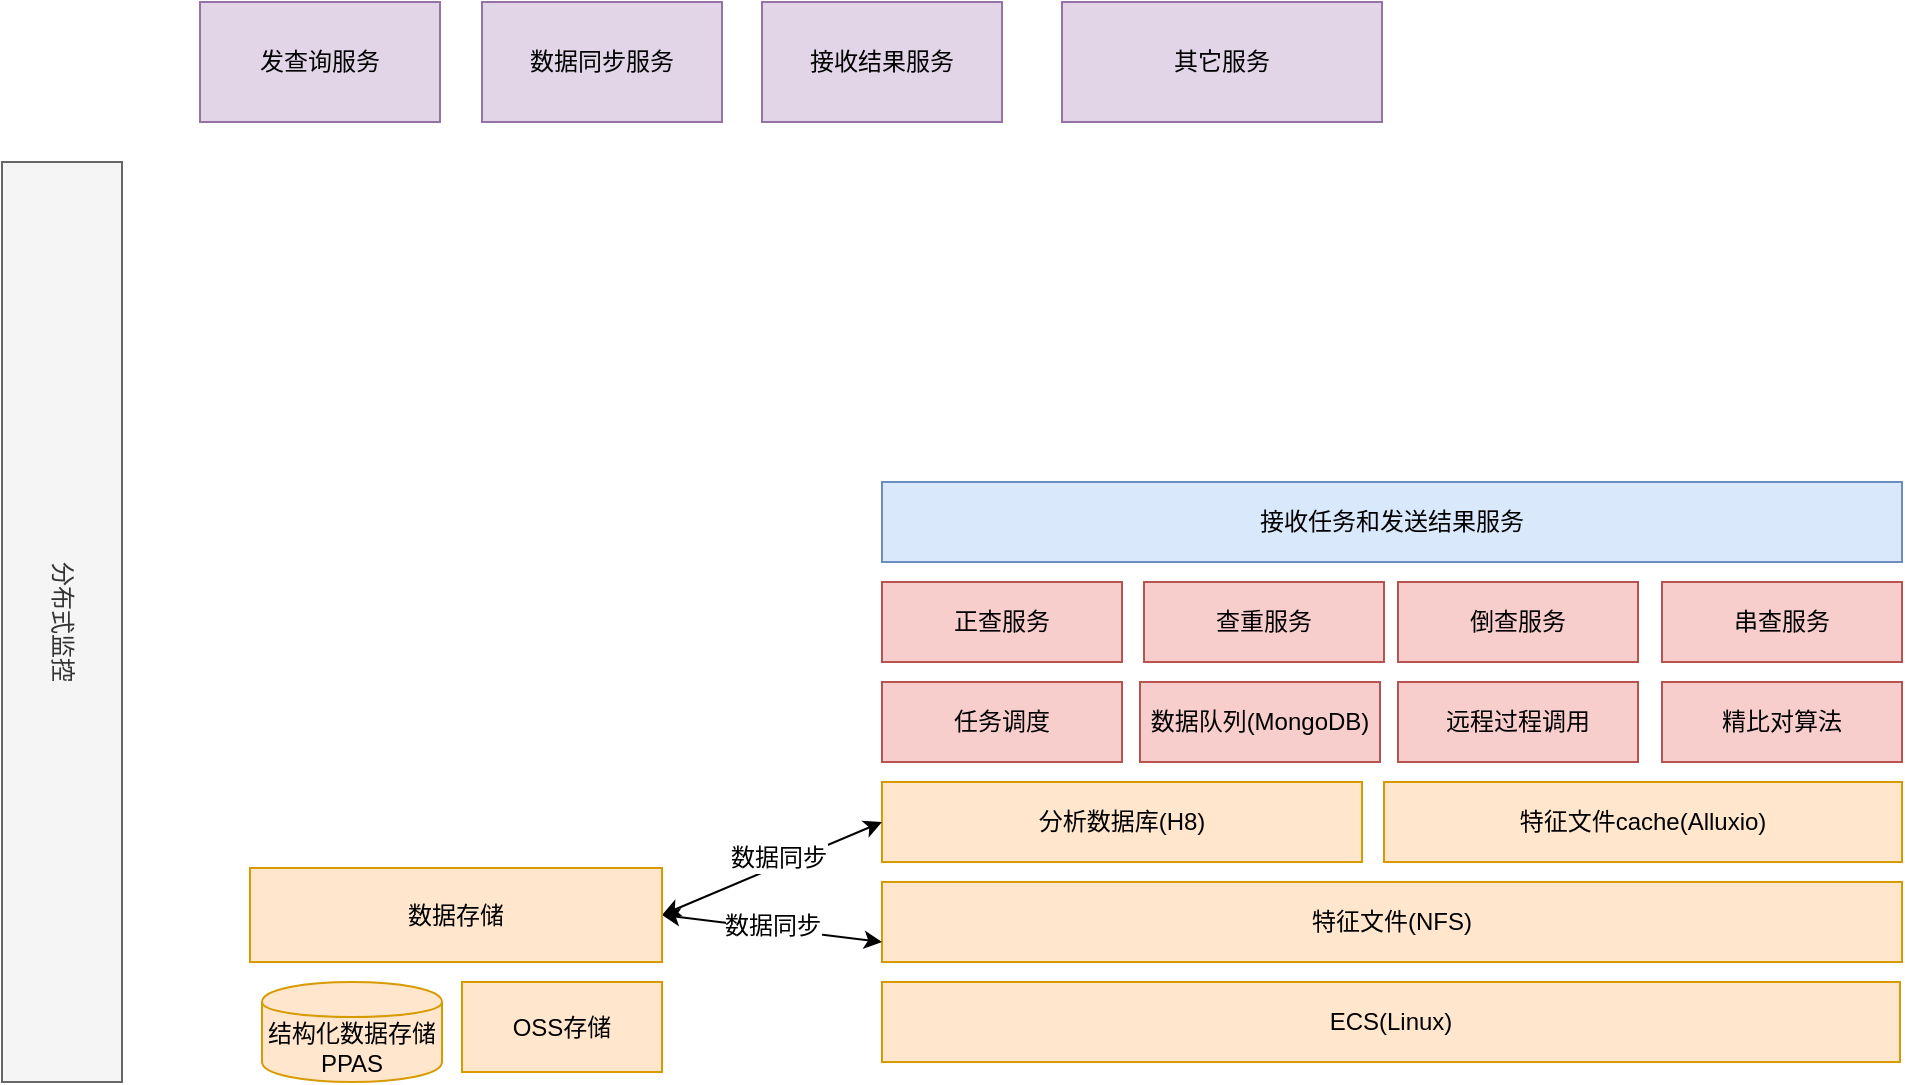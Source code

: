 <mxfile version="10.6.7" type="github"><diagram id="0JF_6vcvVq2uVW6Ly7bd" name="Page-1"><mxGraphModel dx="758" dy="414" grid="1" gridSize="10" guides="1" tooltips="1" connect="1" arrows="1" fold="1" page="1" pageScale="1" pageWidth="1169" pageHeight="1654" math="0" shadow="0"><root><mxCell id="0"/><mxCell id="1" parent="0"/><mxCell id="u5JKlpqk_BJtgDLQV8ew-1" value="ECS(Linux)" style="rounded=0;whiteSpace=wrap;html=1;fillColor=#ffe6cc;strokeColor=#d79b00;" parent="1" vertex="1"><mxGeometry x="630" y="760" width="509" height="40" as="geometry"/></mxCell><mxCell id="u5JKlpqk_BJtgDLQV8ew-8" value="任务调度" style="rounded=0;whiteSpace=wrap;html=1;fillColor=#f8cecc;strokeColor=#b85450;" parent="1" vertex="1"><mxGeometry x="630" y="610" width="120" height="40" as="geometry"/></mxCell><mxCell id="u5JKlpqk_BJtgDLQV8ew-9" value="特征文件(NFS)" style="rounded=0;whiteSpace=wrap;html=1;fillColor=#ffe6cc;strokeColor=#d79b00;" parent="1" vertex="1"><mxGeometry x="630" y="710" width="510" height="40" as="geometry"/></mxCell><mxCell id="u5JKlpqk_BJtgDLQV8ew-13" value="发查询服务" style="rounded=0;whiteSpace=wrap;html=1;fillColor=#e1d5e7;strokeColor=#9673a6;" parent="1" vertex="1"><mxGeometry x="289" y="270" width="120" height="60" as="geometry"/></mxCell><mxCell id="u5JKlpqk_BJtgDLQV8ew-14" value="接收任务和发送结果服务" style="rounded=0;whiteSpace=wrap;html=1;fillColor=#dae8fc;strokeColor=#6c8ebf;" parent="1" vertex="1"><mxGeometry x="630" y="510" width="510" height="40" as="geometry"/></mxCell><mxCell id="u5JKlpqk_BJtgDLQV8ew-16" value="分布式监控" style="rounded=0;whiteSpace=wrap;html=1;rotation=90;fillColor=#f5f5f5;strokeColor=#666666;fontColor=#333333;" parent="1" vertex="1"><mxGeometry x="-10" y="550" width="460" height="60" as="geometry"/></mxCell><mxCell id="u5JKlpqk_BJtgDLQV8ew-18" value="数据同步服务" style="rounded=0;whiteSpace=wrap;html=1;fillColor=#e1d5e7;strokeColor=#9673a6;" parent="1" vertex="1"><mxGeometry x="430" y="270" width="120" height="60" as="geometry"/></mxCell><mxCell id="u5JKlpqk_BJtgDLQV8ew-19" value="接收结果服务" style="rounded=0;whiteSpace=wrap;html=1;fillColor=#e1d5e7;strokeColor=#9673a6;" parent="1" vertex="1"><mxGeometry x="570" y="270" width="120" height="60" as="geometry"/></mxCell><mxCell id="u5JKlpqk_BJtgDLQV8ew-20" value="其它服务" style="rounded=0;whiteSpace=wrap;html=1;fillColor=#e1d5e7;strokeColor=#9673a6;" parent="1" vertex="1"><mxGeometry x="720" y="270" width="160" height="60" as="geometry"/></mxCell><mxCell id="suld9z6TnRazsA1iorUP-1" value="特征文件cache(Alluxio)" style="rounded=0;whiteSpace=wrap;html=1;fillColor=#ffe6cc;strokeColor=#d79b00;" vertex="1" parent="1"><mxGeometry x="881" y="660" width="259" height="40" as="geometry"/></mxCell><mxCell id="suld9z6TnRazsA1iorUP-2" value="结构化数据存储PPAS" style="shape=cylinder;whiteSpace=wrap;html=1;boundedLbl=1;backgroundOutline=1;fillColor=#ffe6cc;strokeColor=#d79b00;" vertex="1" parent="1"><mxGeometry x="320" y="760" width="90" height="50" as="geometry"/></mxCell><mxCell id="suld9z6TnRazsA1iorUP-3" value="" style="endArrow=classic;startArrow=classic;html=1;entryX=0;entryY=0.75;entryDx=0;entryDy=0;exitX=1;exitY=0.5;exitDx=0;exitDy=0;" edge="1" parent="1" source="suld9z6TnRazsA1iorUP-9" target="u5JKlpqk_BJtgDLQV8ew-9"><mxGeometry width="50" height="50" relative="1" as="geometry"><mxPoint x="429" y="740" as="sourcePoint"/><mxPoint x="479" y="690" as="targetPoint"/></mxGeometry></mxCell><mxCell id="suld9z6TnRazsA1iorUP-4" value="数据同步" style="text;html=1;resizable=0;points=[];align=center;verticalAlign=middle;labelBackgroundColor=#ffffff;" vertex="1" connectable="0" parent="suld9z6TnRazsA1iorUP-3"><mxGeometry x="-0.005" y="1" relative="1" as="geometry"><mxPoint as="offset"/></mxGeometry></mxCell><mxCell id="suld9z6TnRazsA1iorUP-5" value="OSS存储" style="rounded=0;whiteSpace=wrap;html=1;fillColor=#ffe6cc;strokeColor=#d79b00;" vertex="1" parent="1"><mxGeometry x="420" y="760" width="100" height="45" as="geometry"/></mxCell><mxCell id="suld9z6TnRazsA1iorUP-6" value="分析数据库(H8)" style="rounded=0;whiteSpace=wrap;html=1;fillColor=#ffe6cc;strokeColor=#d79b00;" vertex="1" parent="1"><mxGeometry x="630" y="660" width="240" height="40" as="geometry"/></mxCell><mxCell id="suld9z6TnRazsA1iorUP-7" value="" style="endArrow=classic;startArrow=classic;html=1;entryX=0;entryY=0.5;entryDx=0;entryDy=0;exitX=1;exitY=0.5;exitDx=0;exitDy=0;" edge="1" parent="1" source="suld9z6TnRazsA1iorUP-9" target="suld9z6TnRazsA1iorUP-6"><mxGeometry width="50" height="50" relative="1" as="geometry"><mxPoint x="430" y="740" as="sourcePoint"/><mxPoint x="480" y="690" as="targetPoint"/></mxGeometry></mxCell><mxCell id="suld9z6TnRazsA1iorUP-8" value="数据同步&lt;br&gt;" style="text;html=1;resizable=0;points=[];align=center;verticalAlign=middle;labelBackgroundColor=#ffffff;" vertex="1" connectable="0" parent="suld9z6TnRazsA1iorUP-7"><mxGeometry x="0.081" y="4" relative="1" as="geometry"><mxPoint as="offset"/></mxGeometry></mxCell><mxCell id="suld9z6TnRazsA1iorUP-9" value="数据存储" style="rounded=0;whiteSpace=wrap;html=1;fillColor=#ffe6cc;strokeColor=#d79b00;" vertex="1" parent="1"><mxGeometry x="314" y="703" width="206" height="47" as="geometry"/></mxCell><mxCell id="suld9z6TnRazsA1iorUP-12" value="数据队列(MongoDB)" style="rounded=0;whiteSpace=wrap;html=1;fillColor=#f8cecc;strokeColor=#b85450;" vertex="1" parent="1"><mxGeometry x="759" y="610" width="120" height="40" as="geometry"/></mxCell><mxCell id="suld9z6TnRazsA1iorUP-13" value="远程过程调用" style="rounded=0;whiteSpace=wrap;html=1;fillColor=#f8cecc;strokeColor=#b85450;" vertex="1" parent="1"><mxGeometry x="888" y="610" width="120" height="40" as="geometry"/></mxCell><mxCell id="suld9z6TnRazsA1iorUP-14" value="精比对算法" style="rounded=0;whiteSpace=wrap;html=1;fillColor=#f8cecc;strokeColor=#b85450;" vertex="1" parent="1"><mxGeometry x="1020" y="610" width="120" height="40" as="geometry"/></mxCell><mxCell id="suld9z6TnRazsA1iorUP-17" value="正查服务" style="rounded=0;whiteSpace=wrap;html=1;fillColor=#f8cecc;strokeColor=#b85450;" vertex="1" parent="1"><mxGeometry x="630" y="560" width="120" height="40" as="geometry"/></mxCell><mxCell id="suld9z6TnRazsA1iorUP-18" value="查重服务" style="rounded=0;whiteSpace=wrap;html=1;fillColor=#f8cecc;strokeColor=#b85450;" vertex="1" parent="1"><mxGeometry x="761" y="560" width="120" height="40" as="geometry"/></mxCell><mxCell id="suld9z6TnRazsA1iorUP-19" value="倒查服务" style="rounded=0;whiteSpace=wrap;html=1;fillColor=#f8cecc;strokeColor=#b85450;" vertex="1" parent="1"><mxGeometry x="888" y="560" width="120" height="40" as="geometry"/></mxCell><mxCell id="suld9z6TnRazsA1iorUP-20" value="串查服务" style="rounded=0;whiteSpace=wrap;html=1;fillColor=#f8cecc;strokeColor=#b85450;" vertex="1" parent="1"><mxGeometry x="1020" y="560" width="120" height="40" as="geometry"/></mxCell></root></mxGraphModel></diagram></mxfile>